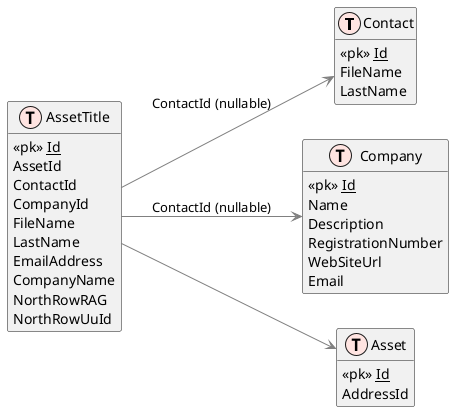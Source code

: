 @startuml AssetTitle

left to right direction

!define table(x) class x << (T,mistyrose) >>   
!define view(x) class x << (V,lightblue) >>   
!define table(x) class x << (T,mistyrose) >>  
!define tr(x) class x << (R,red) >>  
!define tf(x) class x << (F,darkorange) >>   
!define af(x) class x << (F,white) >>   
!define fn(x) class x << (F,plum) >>   
!define fs(x) class x << (F,tan) >>   
!define ft(x) class x << (F,wheat) >>   
!define if(x) class x << (F,gaisboro) >>   
!define p(x) class x << (P,indianred) >>   
!define pc(x) class x << (P,lemonshiffon) >>   
!define x(x) class x << (P,linen) >>     
!define primary_key(x) <<pk>> <u>x</u>
!define foreign_key(x) <<fk>> <b>x</b>
!define link( k, y) k }--||  y
hide methods   
hide stereotypes  
skinparam classarrowcolor gray  

table( Contact)
{
    primary_key(Id)
    FileName
    LastName

}

table( Company)
{
    primary_key(Id)
    Name
    Description
    RegistrationNumber
    WebSiteUrl
    Email
}

table( Asset)
{
    primary_key(Id)
    AddressId
}

table( AssetTitle)
{
    primary_key(Id)
    AssetId
    ContactId
    CompanyId
    FileName
    LastName
    EmailAddress
    CompanyName
    NorthRowRAG
    NorthRowUuId
}

AssetTitle --> Asset
AssetTitle --> Contact : ContactId (nullable)
AssetTitle --> Company : ContactId (nullable)

@enduml